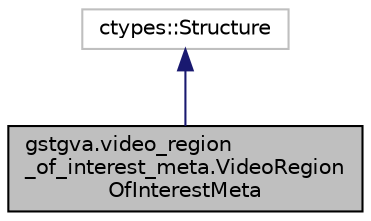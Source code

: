digraph "gstgva.video_region_of_interest_meta.VideoRegionOfInterestMeta"
{
 // LATEX_PDF_SIZE
  edge [fontname="Helvetica",fontsize="10",labelfontname="Helvetica",labelfontsize="10"];
  node [fontname="Helvetica",fontsize="10",shape=record];
  Node2 [label="gstgva.video_region\l_of_interest_meta.VideoRegion\lOfInterestMeta",height=0.2,width=0.4,color="black", fillcolor="grey75", style="filled", fontcolor="black",tooltip="This class mimics GstVideoRegionOfInterestMeta standard C structure and provides read access to bound..."];
  Node3 -> Node2 [dir="back",color="midnightblue",fontsize="10",style="solid",fontname="Helvetica"];
  Node3 [label="ctypes::Structure",height=0.2,width=0.4,color="grey75", fillcolor="white", style="filled",tooltip=" "];
}
